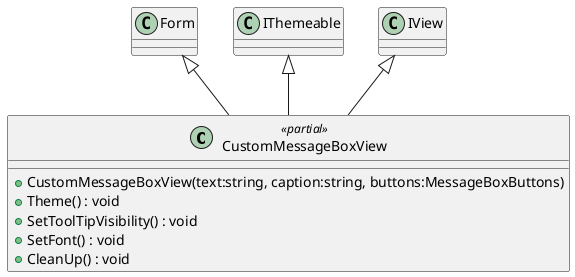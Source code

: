 @startuml
class CustomMessageBoxView <<partial>> {
    + CustomMessageBoxView(text:string, caption:string, buttons:MessageBoxButtons)
    + Theme() : void
    + SetToolTipVisibility() : void
    + SetFont() : void
    + CleanUp() : void
}
Form <|-- CustomMessageBoxView
IThemeable <|-- CustomMessageBoxView
IView <|-- CustomMessageBoxView
@enduml
